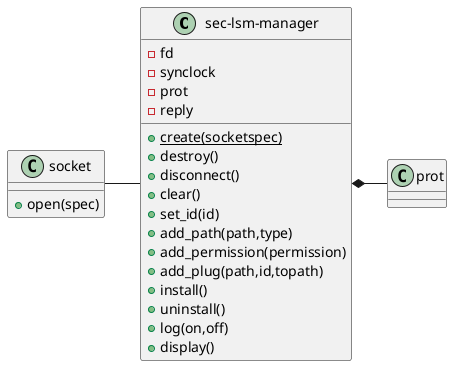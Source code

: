 @startuml

class "sec-lsm-manager" as slm {
  - fd
  - synclock
  - prot
  - reply
  + {static} create(socketspec)
  + destroy()
  + disconnect()
  + clear()
  + set_id(id)
  + add_path(path,type)
  + add_permission(permission)
  + add_plug(path,id,topath)
  + install()
  + uninstall()
  + log(on,off)
  + display()
}

class prot

slm *-right- prot

class socket {
  + open(spec)
}

slm -left- socket

@enduml
